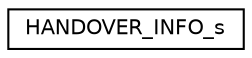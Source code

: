 digraph "Graphical Class Hierarchy"
{
 // LATEX_PDF_SIZE
  edge [fontname="Helvetica",fontsize="10",labelfontname="Helvetica",labelfontsize="10"];
  node [fontname="Helvetica",fontsize="10",shape=record];
  rankdir="LR";
  Node0 [label="HANDOVER_INFO_s",height=0.2,width=0.4,color="black", fillcolor="white", style="filled",URL="$structHANDOVER__INFO__s.html",tooltip=" "];
}
